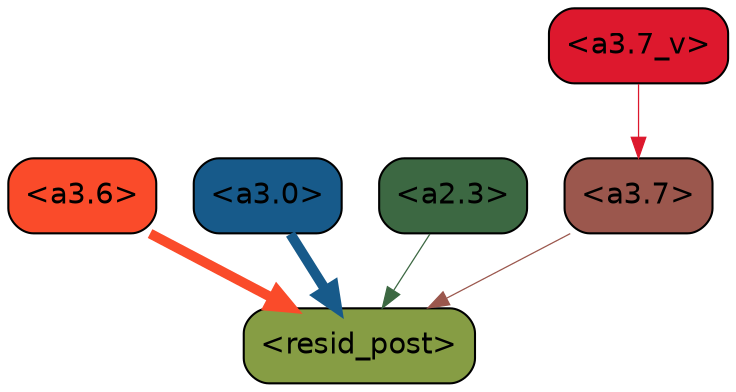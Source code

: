 strict digraph "" {
	graph [bgcolor=transparent,
		layout=dot,
		overlap=false,
		splines=true
	];
	"<a3.7>"	[color=black,
		fillcolor="#9b574d",
		fontname=Helvetica,
		shape=box,
		style="filled, rounded"];
	"<resid_post>"	[color=black,
		fillcolor="#869d44",
		fontname=Helvetica,
		shape=box,
		style="filled, rounded"];
	"<a3.7>" -> "<resid_post>"	[color="#9b574d",
		penwidth=0.6];
	"<a3.6>"	[color=black,
		fillcolor="#fa4b2a",
		fontname=Helvetica,
		shape=box,
		style="filled, rounded"];
	"<a3.6>" -> "<resid_post>"	[color="#fa4b2a",
		penwidth=4.7534414529800415];
	"<a3.0>"	[color=black,
		fillcolor="#175a8a",
		fontname=Helvetica,
		shape=box,
		style="filled, rounded"];
	"<a3.0>" -> "<resid_post>"	[color="#175a8a",
		penwidth=4.898576855659485];
	"<a2.3>"	[color=black,
		fillcolor="#3c6842",
		fontname=Helvetica,
		shape=box,
		style="filled, rounded"];
	"<a2.3>" -> "<resid_post>"	[color="#3c6842",
		penwidth=0.6];
	"<a3.7_v>"	[color=black,
		fillcolor="#dd182d",
		fontname=Helvetica,
		shape=box,
		style="filled, rounded"];
	"<a3.7_v>" -> "<a3.7>"	[color="#dd182d",
		penwidth=0.6];
}
